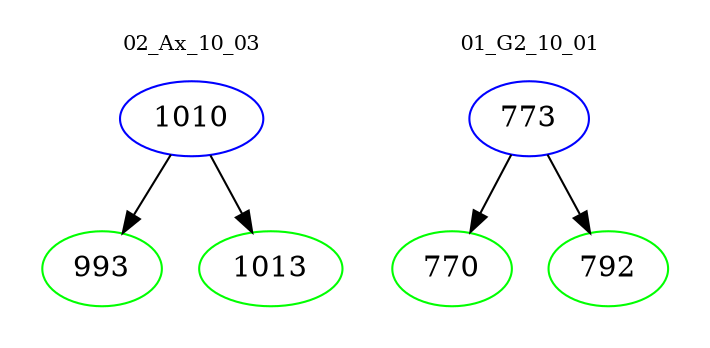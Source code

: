 digraph{
subgraph cluster_0 {
color = white
label = "02_Ax_10_03";
fontsize=10;
T0_1010 [label="1010", color="blue"]
T0_1010 -> T0_993 [color="black"]
T0_993 [label="993", color="green"]
T0_1010 -> T0_1013 [color="black"]
T0_1013 [label="1013", color="green"]
}
subgraph cluster_1 {
color = white
label = "01_G2_10_01";
fontsize=10;
T1_773 [label="773", color="blue"]
T1_773 -> T1_770 [color="black"]
T1_770 [label="770", color="green"]
T1_773 -> T1_792 [color="black"]
T1_792 [label="792", color="green"]
}
}
